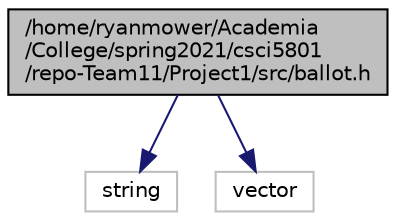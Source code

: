digraph "/home/ryanmower/Academia/College/spring2021/csci5801/repo-Team11/Project1/src/ballot.h"
{
 // LATEX_PDF_SIZE
  edge [fontname="Helvetica",fontsize="10",labelfontname="Helvetica",labelfontsize="10"];
  node [fontname="Helvetica",fontsize="10",shape=record];
  Node1 [label="/home/ryanmower/Academia\l/College/spring2021/csci5801\l/repo-Team11/Project1/src/ballot.h",height=0.2,width=0.4,color="black", fillcolor="grey75", style="filled", fontcolor="black",tooltip="This file describes the Ballot class, which stores and updates ballot information."];
  Node1 -> Node2 [color="midnightblue",fontsize="10",style="solid"];
  Node2 [label="string",height=0.2,width=0.4,color="grey75", fillcolor="white", style="filled",tooltip=" "];
  Node1 -> Node3 [color="midnightblue",fontsize="10",style="solid"];
  Node3 [label="vector",height=0.2,width=0.4,color="grey75", fillcolor="white", style="filled",tooltip=" "];
}
